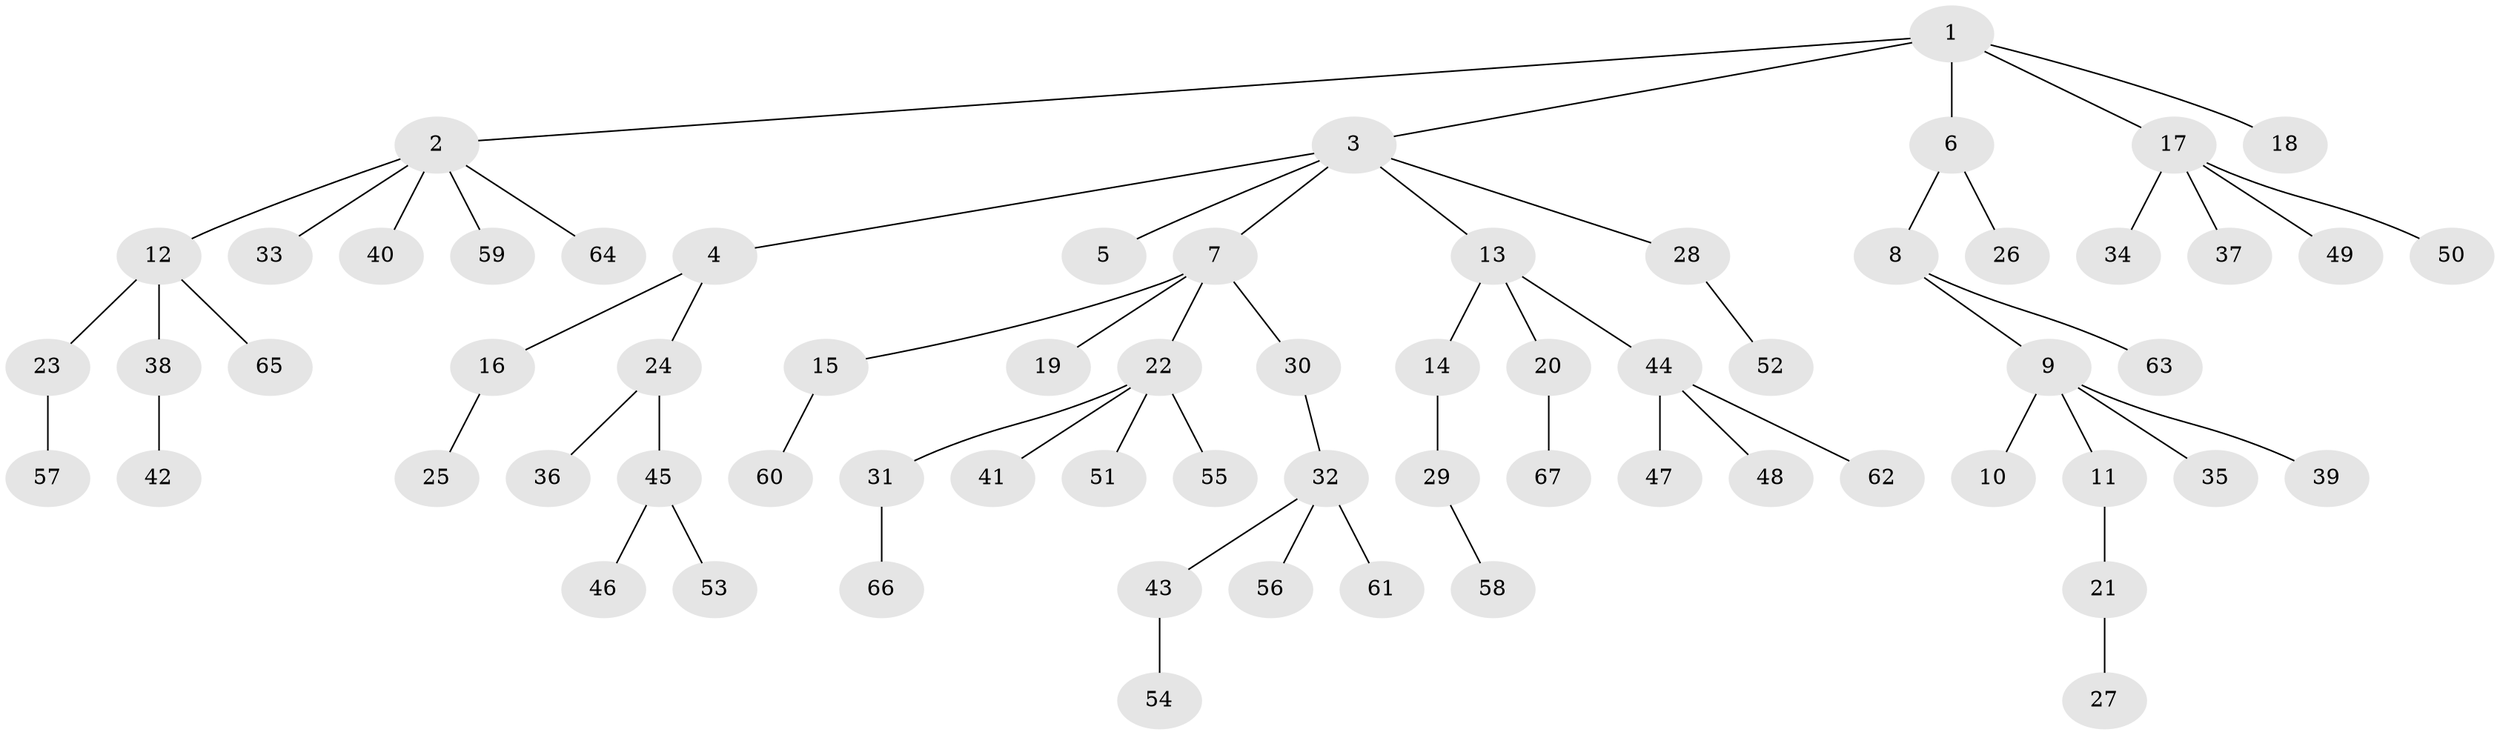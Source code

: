// coarse degree distribution, {4: 0.14893617021276595, 5: 0.0425531914893617, 3: 0.06382978723404255, 2: 0.2127659574468085, 1: 0.5319148936170213}
// Generated by graph-tools (version 1.1) at 2025/51/03/04/25 22:51:28]
// undirected, 67 vertices, 66 edges
graph export_dot {
  node [color=gray90,style=filled];
  1;
  2;
  3;
  4;
  5;
  6;
  7;
  8;
  9;
  10;
  11;
  12;
  13;
  14;
  15;
  16;
  17;
  18;
  19;
  20;
  21;
  22;
  23;
  24;
  25;
  26;
  27;
  28;
  29;
  30;
  31;
  32;
  33;
  34;
  35;
  36;
  37;
  38;
  39;
  40;
  41;
  42;
  43;
  44;
  45;
  46;
  47;
  48;
  49;
  50;
  51;
  52;
  53;
  54;
  55;
  56;
  57;
  58;
  59;
  60;
  61;
  62;
  63;
  64;
  65;
  66;
  67;
  1 -- 2;
  1 -- 3;
  1 -- 6;
  1 -- 17;
  1 -- 18;
  2 -- 12;
  2 -- 33;
  2 -- 40;
  2 -- 59;
  2 -- 64;
  3 -- 4;
  3 -- 5;
  3 -- 7;
  3 -- 13;
  3 -- 28;
  4 -- 16;
  4 -- 24;
  6 -- 8;
  6 -- 26;
  7 -- 15;
  7 -- 19;
  7 -- 22;
  7 -- 30;
  8 -- 9;
  8 -- 63;
  9 -- 10;
  9 -- 11;
  9 -- 35;
  9 -- 39;
  11 -- 21;
  12 -- 23;
  12 -- 38;
  12 -- 65;
  13 -- 14;
  13 -- 20;
  13 -- 44;
  14 -- 29;
  15 -- 60;
  16 -- 25;
  17 -- 34;
  17 -- 37;
  17 -- 49;
  17 -- 50;
  20 -- 67;
  21 -- 27;
  22 -- 31;
  22 -- 41;
  22 -- 51;
  22 -- 55;
  23 -- 57;
  24 -- 36;
  24 -- 45;
  28 -- 52;
  29 -- 58;
  30 -- 32;
  31 -- 66;
  32 -- 43;
  32 -- 56;
  32 -- 61;
  38 -- 42;
  43 -- 54;
  44 -- 47;
  44 -- 48;
  44 -- 62;
  45 -- 46;
  45 -- 53;
}
